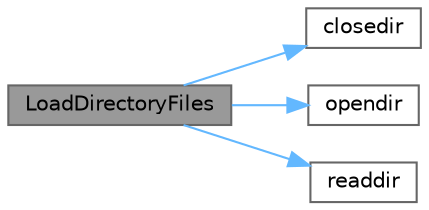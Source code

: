 digraph "LoadDirectoryFiles"
{
 // LATEX_PDF_SIZE
  bgcolor="transparent";
  edge [fontname=Helvetica,fontsize=10,labelfontname=Helvetica,labelfontsize=10];
  node [fontname=Helvetica,fontsize=10,shape=box,height=0.2,width=0.4];
  rankdir="LR";
  Node1 [id="Node000001",label="LoadDirectoryFiles",height=0.2,width=0.4,color="gray40", fillcolor="grey60", style="filled", fontcolor="black",tooltip=" "];
  Node1 -> Node2 [id="edge7_Node000001_Node000002",color="steelblue1",style="solid",tooltip=" "];
  Node2 [id="Node000002",label="closedir",height=0.2,width=0.4,color="grey40", fillcolor="white", style="filled",URL="$_classes_2lib_2external_2dirent_8h.html#ac0258906f9453b8abf03e945aa9c9676",tooltip=" "];
  Node1 -> Node3 [id="edge8_Node000001_Node000003",color="steelblue1",style="solid",tooltip=" "];
  Node3 [id="Node000003",label="opendir",height=0.2,width=0.4,color="grey40", fillcolor="white", style="filled",URL="$_classes_2lib_2external_2dirent_8h.html#a4fcc7ee570eeaee1fe6264604b91257f",tooltip=" "];
  Node1 -> Node4 [id="edge9_Node000001_Node000004",color="steelblue1",style="solid",tooltip=" "];
  Node4 [id="Node000004",label="readdir",height=0.2,width=0.4,color="grey40", fillcolor="white", style="filled",URL="$_classes_2lib_2external_2dirent_8h.html#ab1ebcf210f49b305423bcc413c6427ee",tooltip=" "];
}
